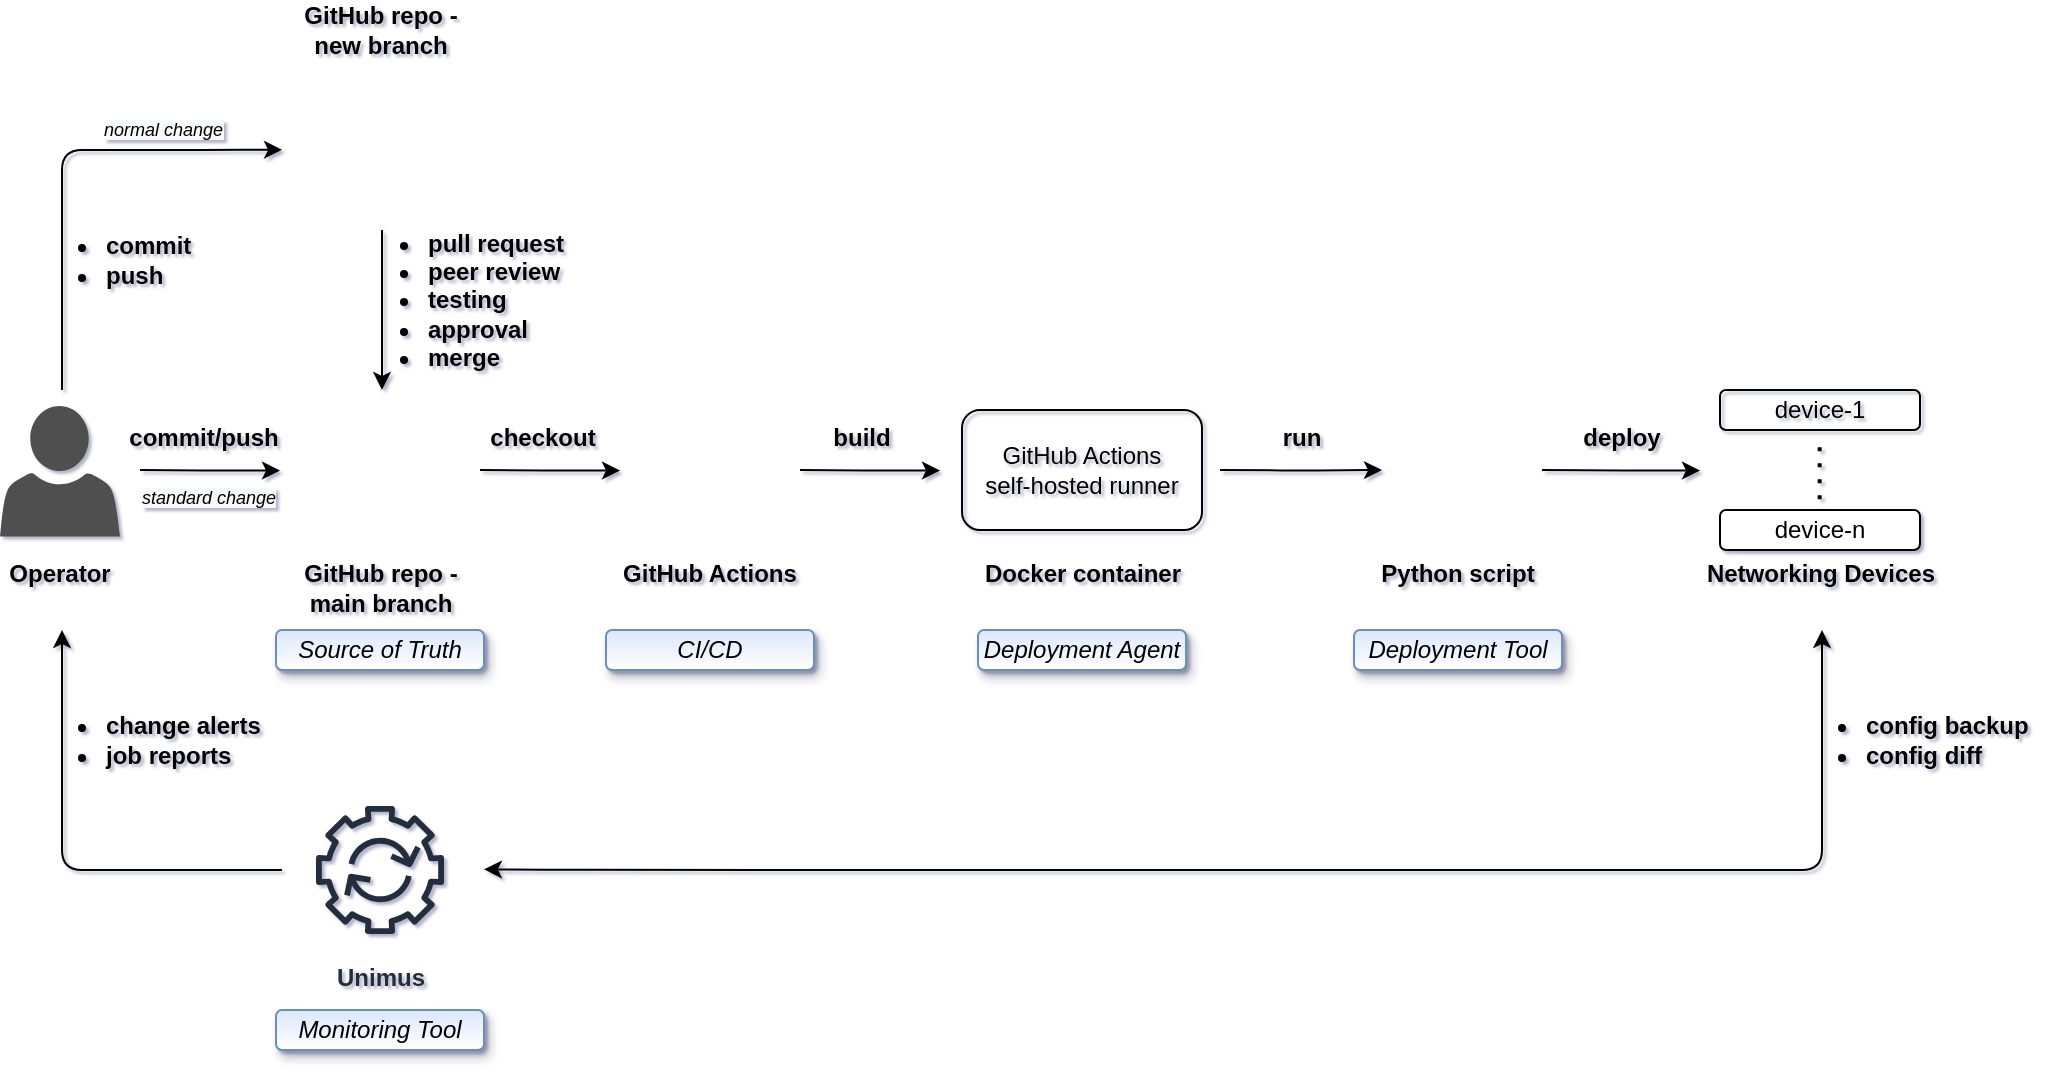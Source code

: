 <mxfile version="13.10.6" type="device"><diagram id="ubtK0CXxR8o14yQeXOuR" name="Page-1"><mxGraphModel dx="1393" dy="927" grid="0" gridSize="10" guides="1" tooltips="1" connect="1" arrows="1" fold="1" page="1" pageScale="1" pageWidth="1100" pageHeight="850" math="0" shadow="1"><root><mxCell id="0"/><mxCell id="1" parent="0"/><mxCell id="0di4GVNXK07yKZTkaitx-21" value="" style="endArrow=classic;html=1;" parent="1" edge="1"><mxGeometry width="50" height="50" relative="1" as="geometry"><mxPoint x="129" y="360" as="sourcePoint"/><mxPoint x="199" y="360.27" as="targetPoint"/><Array as="points"><mxPoint x="169" y="360.27"/></Array></mxGeometry></mxCell><mxCell id="0di4GVNXK07yKZTkaitx-26" value="" style="endArrow=classic;html=1;" parent="1" edge="1"><mxGeometry width="50" height="50" relative="1" as="geometry"><mxPoint x="299" y="360" as="sourcePoint"/><mxPoint x="369" y="360.27" as="targetPoint"/><Array as="points"><mxPoint x="339" y="360.27"/></Array></mxGeometry></mxCell><mxCell id="0di4GVNXK07yKZTkaitx-27" value="" style="endArrow=classic;html=1;" parent="1" edge="1"><mxGeometry width="50" height="50" relative="1" as="geometry"><mxPoint x="459" y="360" as="sourcePoint"/><mxPoint x="529" y="360.27" as="targetPoint"/><Array as="points"><mxPoint x="499" y="360.27"/></Array></mxGeometry></mxCell><mxCell id="0di4GVNXK07yKZTkaitx-28" value="" style="endArrow=classic;html=1;" parent="1" edge="1"><mxGeometry width="50" height="50" relative="1" as="geometry"><mxPoint x="669" y="360" as="sourcePoint"/><mxPoint x="750" y="360" as="targetPoint"/><Array as="points"><mxPoint x="709" y="360.27"/></Array></mxGeometry></mxCell><mxCell id="0di4GVNXK07yKZTkaitx-29" value="" style="endArrow=classic;html=1;" parent="1" edge="1"><mxGeometry width="50" height="50" relative="1" as="geometry"><mxPoint x="830" y="360" as="sourcePoint"/><mxPoint x="909" y="360.27" as="targetPoint"/><Array as="points"><mxPoint x="879" y="360.27"/></Array></mxGeometry></mxCell><mxCell id="0di4GVNXK07yKZTkaitx-30" value="&lt;b&gt;commit/push&lt;/b&gt;" style="text;html=1;strokeColor=none;fillColor=none;align=center;verticalAlign=middle;whiteSpace=wrap;rounded=0;" parent="1" vertex="1"><mxGeometry x="116" y="334" width="90" height="20" as="geometry"/></mxCell><mxCell id="0di4GVNXK07yKZTkaitx-31" value="&lt;b&gt;checkout&lt;/b&gt;" style="text;html=1;strokeColor=none;fillColor=none;align=center;verticalAlign=middle;whiteSpace=wrap;rounded=0;" parent="1" vertex="1"><mxGeometry x="301" y="334" width="59" height="20" as="geometry"/></mxCell><mxCell id="0di4GVNXK07yKZTkaitx-32" value="device-1" style="rounded=1;whiteSpace=wrap;html=1;fillColor=none;" parent="1" vertex="1"><mxGeometry x="919" y="320" width="100" height="20" as="geometry"/></mxCell><mxCell id="0di4GVNXK07yKZTkaitx-33" value="device-n" style="rounded=1;whiteSpace=wrap;html=1;" parent="1" vertex="1"><mxGeometry x="919" y="380" width="100" height="20" as="geometry"/></mxCell><mxCell id="0di4GVNXK07yKZTkaitx-34" value="&lt;b&gt;Networking Devices&lt;br&gt;&lt;/b&gt;" style="text;html=1;strokeColor=none;fillColor=none;align=center;verticalAlign=middle;whiteSpace=wrap;rounded=0;" parent="1" vertex="1"><mxGeometry x="907.75" y="402" width="122.5" height="20" as="geometry"/></mxCell><mxCell id="0di4GVNXK07yKZTkaitx-35" value="" style="endArrow=none;dashed=1;html=1;dashPattern=1 3;strokeWidth=2;" parent="1" edge="1"><mxGeometry width="50" height="50" relative="1" as="geometry"><mxPoint x="968.83" y="374.61" as="sourcePoint"/><mxPoint x="968.83" y="344.61" as="targetPoint"/></mxGeometry></mxCell><mxCell id="0di4GVNXK07yKZTkaitx-36" value="&lt;b&gt;deploy&lt;/b&gt;" style="text;html=1;strokeColor=none;fillColor=none;align=center;verticalAlign=middle;whiteSpace=wrap;rounded=0;" parent="1" vertex="1"><mxGeometry x="850" y="334" width="40" height="20" as="geometry"/></mxCell><mxCell id="0di4GVNXK07yKZTkaitx-40" value="&lt;b&gt;Python script&lt;/b&gt;" style="text;html=1;strokeColor=none;fillColor=none;align=center;verticalAlign=middle;whiteSpace=wrap;rounded=0;" parent="1" vertex="1"><mxGeometry x="748" y="402" width="80" height="20" as="geometry"/></mxCell><mxCell id="0di4GVNXK07yKZTkaitx-41" value="&lt;b&gt;build&lt;/b&gt;" style="text;html=1;strokeColor=none;fillColor=none;align=center;verticalAlign=middle;whiteSpace=wrap;rounded=0;" parent="1" vertex="1"><mxGeometry x="470" y="334" width="40" height="20" as="geometry"/></mxCell><mxCell id="0di4GVNXK07yKZTkaitx-42" value="&lt;b&gt;run&lt;/b&gt;" style="text;html=1;strokeColor=none;fillColor=none;align=center;verticalAlign=middle;whiteSpace=wrap;rounded=0;" parent="1" vertex="1"><mxGeometry x="690" y="334" width="40" height="20" as="geometry"/></mxCell><mxCell id="0di4GVNXK07yKZTkaitx-11" value="GitHub Actions&lt;br&gt;self-hosted runner" style="rounded=1;whiteSpace=wrap;html=1;fillColor=none;" parent="1" vertex="1"><mxGeometry x="540" y="330" width="120" height="60" as="geometry"/></mxCell><mxCell id="0di4GVNXK07yKZTkaitx-19" value="&lt;b&gt;Docker container&lt;br&gt;&lt;/b&gt;" style="text;html=1;strokeColor=none;fillColor=none;align=center;verticalAlign=middle;whiteSpace=wrap;rounded=0;" parent="1" vertex="1"><mxGeometry x="547.5" y="402" width="105" height="20" as="geometry"/></mxCell><mxCell id="0di4GVNXK07yKZTkaitx-5" value="" style="shape=image;html=1;verticalAlign=top;verticalLabelPosition=bottom;labelBackgroundColor=#ffffff;imageAspect=0;aspect=fixed;image=https://cdn2.iconfinder.com/data/icons/social-icons-circular-color/512/github-128.png" parent="1" vertex="1"><mxGeometry x="374" y="320" width="80" height="80" as="geometry"/></mxCell><mxCell id="0di4GVNXK07yKZTkaitx-18" value="&lt;b&gt;GitHub Actions&lt;br&gt;&lt;/b&gt;" style="text;html=1;strokeColor=none;fillColor=none;align=center;verticalAlign=middle;whiteSpace=wrap;rounded=0;" parent="1" vertex="1"><mxGeometry x="369" y="402" width="90" height="20" as="geometry"/></mxCell><mxCell id="0di4GVNXK07yKZTkaitx-10" value="" style="shape=image;html=1;verticalAlign=top;verticalLabelPosition=bottom;labelBackgroundColor=#ffffff;imageAspect=0;aspect=fixed;image=https://cdn3.iconfinder.com/data/icons/social-network-and-media-1/128/Github.png" parent="1" vertex="1"><mxGeometry x="209" y="320" width="80" height="80" as="geometry"/></mxCell><mxCell id="0di4GVNXK07yKZTkaitx-17" value="&lt;b&gt;GitHub repo - main branch&lt;/b&gt;" style="text;html=1;strokeColor=none;fillColor=none;align=center;verticalAlign=middle;whiteSpace=wrap;rounded=0;" parent="1" vertex="1"><mxGeometry x="208.5" y="409" width="81" height="20" as="geometry"/></mxCell><mxCell id="0di4GVNXK07yKZTkaitx-8" value="" style="pointerEvents=1;shadow=0;dashed=0;html=1;strokeColor=none;fillColor=#505050;labelPosition=center;verticalLabelPosition=bottom;verticalAlign=top;outlineConnect=0;align=center;shape=mxgraph.office.users.user;aspect=fixed;" parent="1" vertex="1"><mxGeometry x="59" y="328" width="60" height="65.22" as="geometry"/></mxCell><mxCell id="0di4GVNXK07yKZTkaitx-16" value="&lt;b&gt;Operator&lt;/b&gt;" style="text;html=1;strokeColor=none;fillColor=none;align=center;verticalAlign=middle;whiteSpace=wrap;rounded=0;" parent="1" vertex="1"><mxGeometry x="69" y="402" width="40" height="20" as="geometry"/></mxCell><mxCell id="BkZlHpfip2ykGgVXvWdr-1" value="" style="shape=image;html=1;verticalAlign=top;verticalLabelPosition=bottom;labelBackgroundColor=#ffffff;imageAspect=0;aspect=fixed;image=https://cdn3.iconfinder.com/data/icons/social-network-and-media-1/128/Github.png" parent="1" vertex="1"><mxGeometry x="209" y="160" width="80" height="80" as="geometry"/></mxCell><mxCell id="BkZlHpfip2ykGgVXvWdr-2" value="" style="endArrow=classic;html=1;" parent="1" edge="1"><mxGeometry width="50" height="50" relative="1" as="geometry"><mxPoint x="250" y="240" as="sourcePoint"/><mxPoint x="250" y="320" as="targetPoint"/><Array as="points"><mxPoint x="250" y="250"/></Array></mxGeometry></mxCell><mxCell id="BkZlHpfip2ykGgVXvWdr-3" value="&lt;b&gt;GitHub repo - new branch&lt;/b&gt;" style="text;html=1;strokeColor=none;fillColor=none;align=center;verticalAlign=middle;whiteSpace=wrap;rounded=0;" parent="1" vertex="1"><mxGeometry x="208.5" y="130" width="81" height="20" as="geometry"/></mxCell><mxCell id="BkZlHpfip2ykGgVXvWdr-4" value="&lt;ul&gt;&lt;li&gt;&lt;b&gt;pull request&lt;/b&gt;&lt;/li&gt;&lt;li&gt;&lt;b&gt;peer review&lt;/b&gt;&lt;/li&gt;&lt;li&gt;&lt;b&gt;testing&lt;/b&gt;&lt;/li&gt;&lt;li&gt;&lt;b&gt;approval&lt;/b&gt;&lt;/li&gt;&lt;li&gt;&lt;b&gt;merge&lt;/b&gt;&lt;/li&gt;&lt;/ul&gt;" style="text;html=1;strokeColor=none;fillColor=none;align=left;verticalAlign=middle;whiteSpace=wrap;rounded=0;" parent="1" vertex="1"><mxGeometry x="231" y="240" width="140" height="70" as="geometry"/></mxCell><mxCell id="-_KzPOu2snX8i_z35t2C-1" value="&lt;span&gt;Source of Truth&lt;/span&gt;" style="text;html=1;strokeColor=#6c8ebf;fillColor=#dae8fc;align=center;verticalAlign=middle;whiteSpace=wrap;rounded=1;gradientColor=#ffffff;glass=0;shadow=1;sketch=0;fontStyle=2;labelBackgroundColor=none;labelBorderColor=none;" parent="1" vertex="1"><mxGeometry x="197" y="440" width="104" height="20" as="geometry"/></mxCell><mxCell id="-_KzPOu2snX8i_z35t2C-2" value="&lt;span&gt;CI/CD&lt;/span&gt;" style="text;html=1;strokeColor=#6c8ebf;fillColor=#dae8fc;align=center;verticalAlign=middle;whiteSpace=wrap;rounded=1;gradientColor=#ffffff;glass=0;shadow=1;sketch=0;fontStyle=2;labelBackgroundColor=none;labelBorderColor=none;" parent="1" vertex="1"><mxGeometry x="362" y="440" width="104" height="20" as="geometry"/></mxCell><mxCell id="-_KzPOu2snX8i_z35t2C-3" value="&lt;span&gt;Deployment Tool&lt;/span&gt;" style="text;html=1;strokeColor=#6c8ebf;fillColor=#dae8fc;align=center;verticalAlign=middle;whiteSpace=wrap;rounded=1;gradientColor=#ffffff;glass=0;shadow=1;sketch=0;fontStyle=2;labelBackgroundColor=none;labelBorderColor=none;" parent="1" vertex="1"><mxGeometry x="736" y="440" width="104" height="20" as="geometry"/></mxCell><mxCell id="-_KzPOu2snX8i_z35t2C-4" value="&lt;span&gt;Deployment Agent&lt;/span&gt;" style="text;html=1;strokeColor=#6c8ebf;fillColor=#dae8fc;align=center;verticalAlign=middle;whiteSpace=wrap;rounded=1;gradientColor=#ffffff;glass=0;shadow=1;sketch=0;fontStyle=2;labelBackgroundColor=none;labelBorderColor=none;" parent="1" vertex="1"><mxGeometry x="548" y="440" width="104" height="20" as="geometry"/></mxCell><mxCell id="-_KzPOu2snX8i_z35t2C-7" value="" style="shape=image;html=1;verticalAlign=top;verticalLabelPosition=bottom;labelBackgroundColor=#ffffff;imageAspect=0;aspect=fixed;image=https://cdn4.iconfinder.com/data/icons/essential-3/32/356-Document_Code-128.png;rounded=1;shadow=1;glass=0;sketch=0;gradientColor=#ffffff;" parent="1" vertex="1"><mxGeometry x="750.5" y="323" width="75" height="75" as="geometry"/></mxCell><mxCell id="NPknkLC1WkhTkJsWbaCz-3" value="&lt;span style=&quot;color: rgb(0, 0, 0); font-family: helvetica; font-size: 9px; font-weight: 400; letter-spacing: normal; text-align: center; text-indent: 0px; text-transform: none; word-spacing: 0px; background-color: rgb(248, 249, 250); display: inline; float: none;&quot;&gt;standard change&lt;/span&gt;" style="text;whiteSpace=wrap;html=1;fontStyle=2;fontSize=9;" parent="1" vertex="1"><mxGeometry x="127.71" y="362" width="71.29" height="25.29" as="geometry"/></mxCell><mxCell id="NPknkLC1WkhTkJsWbaCz-4" value="&lt;span style=&quot;color: rgb(0, 0, 0); font-family: helvetica; font-size: 9px; font-weight: 400; letter-spacing: normal; text-align: center; text-indent: 0px; text-transform: none; word-spacing: 0px; background-color: rgb(248, 249, 250); display: inline; float: none;&quot;&gt;normal change&lt;/span&gt;" style="text;whiteSpace=wrap;html=1;fontStyle=2;fontSize=9;rotation=0;" parent="1" vertex="1"><mxGeometry x="109.0" y="178" width="66.29" height="25.29" as="geometry"/></mxCell><mxCell id="qhyrtXmqJ49Yqb2OUOIZ-2" value="&lt;b&gt;Unimus&lt;/b&gt;" style="outlineConnect=0;fontColor=#232F3E;gradientColor=none;strokeColor=#232F3E;dashed=0;verticalLabelPosition=bottom;verticalAlign=top;align=center;html=1;fontSize=12;fontStyle=0;aspect=fixed;shape=mxgraph.aws4.resourceIcon;resIcon=mxgraph.aws4.automation;fillColor=none;" vertex="1" parent="1"><mxGeometry x="209" y="520" width="80" height="80" as="geometry"/></mxCell><mxCell id="qhyrtXmqJ49Yqb2OUOIZ-4" value="" style="endArrow=classic;html=1;" edge="1" parent="1"><mxGeometry width="50" height="50" relative="1" as="geometry"><mxPoint x="90" y="320" as="sourcePoint"/><mxPoint x="200" y="199.93" as="targetPoint"/><Array as="points"><mxPoint x="90" y="200"/><mxPoint x="170" y="199.93"/></Array></mxGeometry></mxCell><mxCell id="qhyrtXmqJ49Yqb2OUOIZ-5" value="" style="endArrow=classic;html=1;" edge="1" parent="1"><mxGeometry width="50" height="50" relative="1" as="geometry"><mxPoint x="200" y="560" as="sourcePoint"/><mxPoint x="90" y="440" as="targetPoint"/><Array as="points"><mxPoint x="90" y="560"/></Array></mxGeometry></mxCell><mxCell id="qhyrtXmqJ49Yqb2OUOIZ-7" value="&lt;ul&gt;&lt;li&gt;&lt;b&gt;commit&lt;/b&gt;&lt;/li&gt;&lt;li&gt;&lt;b&gt;push&lt;/b&gt;&lt;/li&gt;&lt;/ul&gt;" style="text;html=1;strokeColor=none;fillColor=none;align=left;verticalAlign=middle;whiteSpace=wrap;rounded=0;" vertex="1" parent="1"><mxGeometry x="70" y="240" width="110" height="30" as="geometry"/></mxCell><mxCell id="qhyrtXmqJ49Yqb2OUOIZ-8" value="&lt;ul&gt;&lt;li&gt;&lt;b&gt;change alerts&lt;/b&gt;&lt;/li&gt;&lt;li&gt;&lt;b&gt;job reports&lt;/b&gt;&lt;/li&gt;&lt;/ul&gt;" style="text;html=1;strokeColor=none;fillColor=none;align=left;verticalAlign=middle;whiteSpace=wrap;rounded=0;" vertex="1" parent="1"><mxGeometry x="70" y="480" width="130" height="30" as="geometry"/></mxCell><mxCell id="qhyrtXmqJ49Yqb2OUOIZ-9" value="" style="endArrow=classic;html=1;startArrow=classic;startFill=1;" edge="1" parent="1"><mxGeometry width="50" height="50" relative="1" as="geometry"><mxPoint x="301" y="559.66" as="sourcePoint"/><mxPoint x="970" y="440" as="targetPoint"/><Array as="points"><mxPoint x="341" y="559.93"/><mxPoint x="970" y="560"/></Array></mxGeometry></mxCell><mxCell id="qhyrtXmqJ49Yqb2OUOIZ-11" value="&lt;span&gt;Monitoring Tool&lt;/span&gt;" style="text;html=1;strokeColor=#6c8ebf;fillColor=#dae8fc;align=center;verticalAlign=middle;whiteSpace=wrap;rounded=1;gradientColor=#ffffff;glass=0;shadow=1;sketch=0;fontStyle=2;labelBackgroundColor=none;labelBorderColor=none;" vertex="1" parent="1"><mxGeometry x="197" y="630" width="104" height="20" as="geometry"/></mxCell><mxCell id="qhyrtXmqJ49Yqb2OUOIZ-12" value="&lt;ul&gt;&lt;li&gt;&lt;b&gt;config backup&lt;/b&gt;&lt;/li&gt;&lt;li&gt;&lt;b&gt;config diff&lt;/b&gt;&lt;/li&gt;&lt;/ul&gt;" style="text;html=1;strokeColor=none;fillColor=none;align=left;verticalAlign=middle;whiteSpace=wrap;rounded=0;" vertex="1" parent="1"><mxGeometry x="950" y="480" width="130" height="30" as="geometry"/></mxCell></root></mxGraphModel></diagram></mxfile>